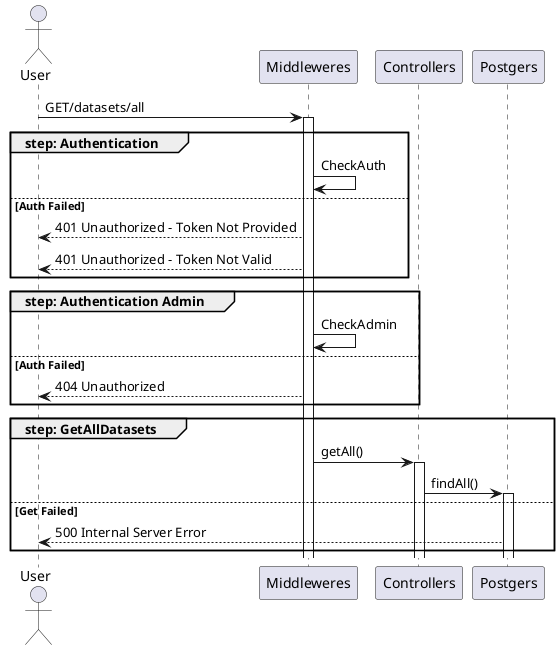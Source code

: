 @startuml

actor User
participant Middleweres
participant Controllers
participant Postgers

User -> Middleweres ++: GET/datasets/all
group step: Authentication
    Middleweres -> Middleweres : CheckAuth 
else Auth Failed
    Middleweres --> User : 401 Unauthorized - Token Not Provided
    Middleweres --> User : 401 Unauthorized - Token Not Valid
end

group step: Authentication Admin
    Middleweres -> Middleweres : CheckAdmin 
else Auth Failed
    Middleweres --> User : 404 Unauthorized
end

group step: GetAllDatasets
    Middleweres -> Controllers ++: getAll()
    Controllers -> Postgers ++: findAll()
else Get Failed
    Postgers --> User : 500 Internal Server Error
end


@enduml
